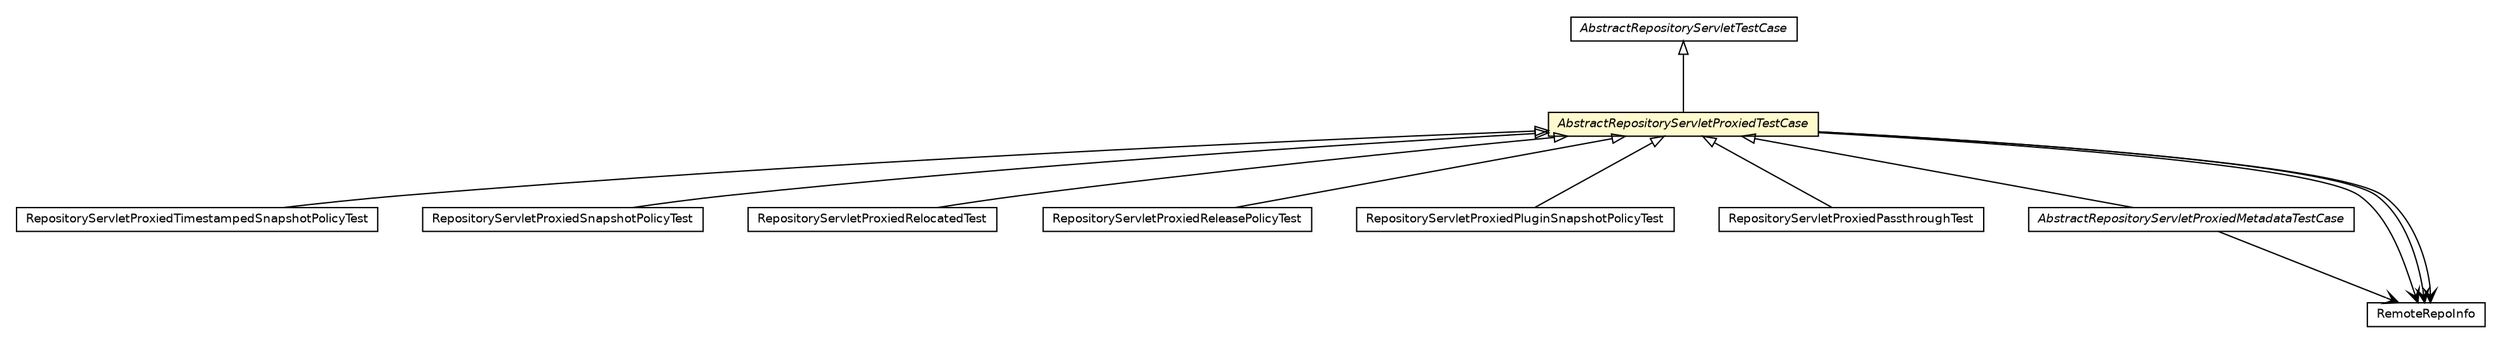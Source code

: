 #!/usr/local/bin/dot
#
# Class diagram 
# Generated by UmlGraph version 4.6 (http://www.spinellis.gr/sw/umlgraph)
#

digraph G {
	edge [fontname="Helvetica",fontsize=10,labelfontname="Helvetica",labelfontsize=10];
	node [fontname="Helvetica",fontsize=10,shape=plaintext];
	// org.apache.maven.archiva.webdav.RepositoryServletProxiedTimestampedSnapshotPolicyTest
	c52524 [label=<<table border="0" cellborder="1" cellspacing="0" cellpadding="2" port="p" href="./RepositoryServletProxiedTimestampedSnapshotPolicyTest.html">
		<tr><td><table border="0" cellspacing="0" cellpadding="1">
			<tr><td> RepositoryServletProxiedTimestampedSnapshotPolicyTest </td></tr>
		</table></td></tr>
		</table>>, fontname="Helvetica", fontcolor="black", fontsize=9.0];
	// org.apache.maven.archiva.webdav.RepositoryServletProxiedSnapshotPolicyTest
	c52525 [label=<<table border="0" cellborder="1" cellspacing="0" cellpadding="2" port="p" href="./RepositoryServletProxiedSnapshotPolicyTest.html">
		<tr><td><table border="0" cellspacing="0" cellpadding="1">
			<tr><td> RepositoryServletProxiedSnapshotPolicyTest </td></tr>
		</table></td></tr>
		</table>>, fontname="Helvetica", fontcolor="black", fontsize=9.0];
	// org.apache.maven.archiva.webdav.RepositoryServletProxiedRelocatedTest
	c52526 [label=<<table border="0" cellborder="1" cellspacing="0" cellpadding="2" port="p" href="./RepositoryServletProxiedRelocatedTest.html">
		<tr><td><table border="0" cellspacing="0" cellpadding="1">
			<tr><td> RepositoryServletProxiedRelocatedTest </td></tr>
		</table></td></tr>
		</table>>, fontname="Helvetica", fontcolor="black", fontsize=9.0];
	// org.apache.maven.archiva.webdav.RepositoryServletProxiedReleasePolicyTest
	c52527 [label=<<table border="0" cellborder="1" cellspacing="0" cellpadding="2" port="p" href="./RepositoryServletProxiedReleasePolicyTest.html">
		<tr><td><table border="0" cellspacing="0" cellpadding="1">
			<tr><td> RepositoryServletProxiedReleasePolicyTest </td></tr>
		</table></td></tr>
		</table>>, fontname="Helvetica", fontcolor="black", fontsize=9.0];
	// org.apache.maven.archiva.webdav.RepositoryServletProxiedPluginSnapshotPolicyTest
	c52528 [label=<<table border="0" cellborder="1" cellspacing="0" cellpadding="2" port="p" href="./RepositoryServletProxiedPluginSnapshotPolicyTest.html">
		<tr><td><table border="0" cellspacing="0" cellpadding="1">
			<tr><td> RepositoryServletProxiedPluginSnapshotPolicyTest </td></tr>
		</table></td></tr>
		</table>>, fontname="Helvetica", fontcolor="black", fontsize=9.0];
	// org.apache.maven.archiva.webdav.RepositoryServletProxiedPassthroughTest
	c52529 [label=<<table border="0" cellborder="1" cellspacing="0" cellpadding="2" port="p" href="./RepositoryServletProxiedPassthroughTest.html">
		<tr><td><table border="0" cellspacing="0" cellpadding="1">
			<tr><td> RepositoryServletProxiedPassthroughTest </td></tr>
		</table></td></tr>
		</table>>, fontname="Helvetica", fontcolor="black", fontsize=9.0];
	// org.apache.maven.archiva.webdav.AbstractRepositoryServletTestCase
	c52544 [label=<<table border="0" cellborder="1" cellspacing="0" cellpadding="2" port="p" href="./AbstractRepositoryServletTestCase.html">
		<tr><td><table border="0" cellspacing="0" cellpadding="1">
			<tr><td><font face="Helvetica-Oblique"> AbstractRepositoryServletTestCase </font></td></tr>
		</table></td></tr>
		</table>>, fontname="Helvetica", fontcolor="black", fontsize=9.0];
	// org.apache.maven.archiva.webdav.AbstractRepositoryServletProxiedTestCase
	c52545 [label=<<table border="0" cellborder="1" cellspacing="0" cellpadding="2" port="p" bgcolor="lemonChiffon" href="./AbstractRepositoryServletProxiedTestCase.html">
		<tr><td><table border="0" cellspacing="0" cellpadding="1">
			<tr><td><font face="Helvetica-Oblique"> AbstractRepositoryServletProxiedTestCase </font></td></tr>
		</table></td></tr>
		</table>>, fontname="Helvetica", fontcolor="black", fontsize=9.0];
	// org.apache.maven.archiva.webdav.AbstractRepositoryServletProxiedMetadataTestCase
	c52546 [label=<<table border="0" cellborder="1" cellspacing="0" cellpadding="2" port="p" href="./AbstractRepositoryServletProxiedMetadataTestCase.html">
		<tr><td><table border="0" cellspacing="0" cellpadding="1">
			<tr><td><font face="Helvetica-Oblique"> AbstractRepositoryServletProxiedMetadataTestCase </font></td></tr>
		</table></td></tr>
		</table>>, fontname="Helvetica", fontcolor="black", fontsize=9.0];
	//org.apache.maven.archiva.webdav.RepositoryServletProxiedTimestampedSnapshotPolicyTest extends org.apache.maven.archiva.webdav.AbstractRepositoryServletProxiedTestCase
	c52545:p -> c52524:p [dir=back,arrowtail=empty];
	//org.apache.maven.archiva.webdav.RepositoryServletProxiedSnapshotPolicyTest extends org.apache.maven.archiva.webdav.AbstractRepositoryServletProxiedTestCase
	c52545:p -> c52525:p [dir=back,arrowtail=empty];
	//org.apache.maven.archiva.webdav.RepositoryServletProxiedRelocatedTest extends org.apache.maven.archiva.webdav.AbstractRepositoryServletProxiedTestCase
	c52545:p -> c52526:p [dir=back,arrowtail=empty];
	//org.apache.maven.archiva.webdav.RepositoryServletProxiedReleasePolicyTest extends org.apache.maven.archiva.webdav.AbstractRepositoryServletProxiedTestCase
	c52545:p -> c52527:p [dir=back,arrowtail=empty];
	//org.apache.maven.archiva.webdav.RepositoryServletProxiedPluginSnapshotPolicyTest extends org.apache.maven.archiva.webdav.AbstractRepositoryServletProxiedTestCase
	c52545:p -> c52528:p [dir=back,arrowtail=empty];
	//org.apache.maven.archiva.webdav.RepositoryServletProxiedPassthroughTest extends org.apache.maven.archiva.webdav.AbstractRepositoryServletProxiedTestCase
	c52545:p -> c52529:p [dir=back,arrowtail=empty];
	//org.apache.maven.archiva.webdav.AbstractRepositoryServletProxiedTestCase extends org.apache.maven.archiva.webdav.AbstractRepositoryServletTestCase
	c52544:p -> c52545:p [dir=back,arrowtail=empty];
	//org.apache.maven.archiva.webdav.AbstractRepositoryServletProxiedMetadataTestCase extends org.apache.maven.archiva.webdav.AbstractRepositoryServletProxiedTestCase
	c52545:p -> c52546:p [dir=back,arrowtail=empty];
	// org.apache.maven.archiva.webdav.AbstractRepositoryServletProxiedTestCase NAVASSOC org.apache.maven.archiva.webdav.AbstractRepositoryServletProxiedTestCase.RemoteRepoInfo
	c52545:p -> c52557:p [taillabel="", label="", headlabel="", fontname="Helvetica", fontcolor="black", fontsize=10.0, color="black", arrowhead=open];
	// org.apache.maven.archiva.webdav.AbstractRepositoryServletProxiedTestCase NAVASSOC org.apache.maven.archiva.webdav.AbstractRepositoryServletProxiedTestCase.RemoteRepoInfo
	c52545:p -> c52557:p [taillabel="", label="", headlabel="", fontname="Helvetica", fontcolor="black", fontsize=10.0, color="black", arrowhead=open];
	// org.apache.maven.archiva.webdav.AbstractRepositoryServletProxiedTestCase NAVASSOC org.apache.maven.archiva.webdav.AbstractRepositoryServletProxiedTestCase.RemoteRepoInfo
	c52545:p -> c52557:p [taillabel="", label="", headlabel="", fontname="Helvetica", fontcolor="black", fontsize=10.0, color="black", arrowhead=open];
	// org.apache.maven.archiva.webdav.AbstractRepositoryServletProxiedMetadataTestCase NAVASSOC org.apache.maven.archiva.webdav.AbstractRepositoryServletProxiedTestCase.RemoteRepoInfo
	c52546:p -> c52557:p [taillabel="", label="", headlabel="", fontname="Helvetica", fontcolor="black", fontsize=10.0, color="black", arrowhead=open];
	// org.apache.maven.archiva.webdav.AbstractRepositoryServletProxiedTestCase.RemoteRepoInfo
	c52557 [label=<<table border="0" cellborder="1" cellspacing="0" cellpadding="2" port="p" href="http://java.sun.com/j2se/1.4.2/docs/api/org/apache/maven/archiva/webdav/AbstractRepositoryServletProxiedTestCase/RemoteRepoInfo.html">
		<tr><td><table border="0" cellspacing="0" cellpadding="1">
			<tr><td> RemoteRepoInfo </td></tr>
		</table></td></tr>
		</table>>, fontname="Helvetica", fontcolor="black", fontsize=9.0];
}

